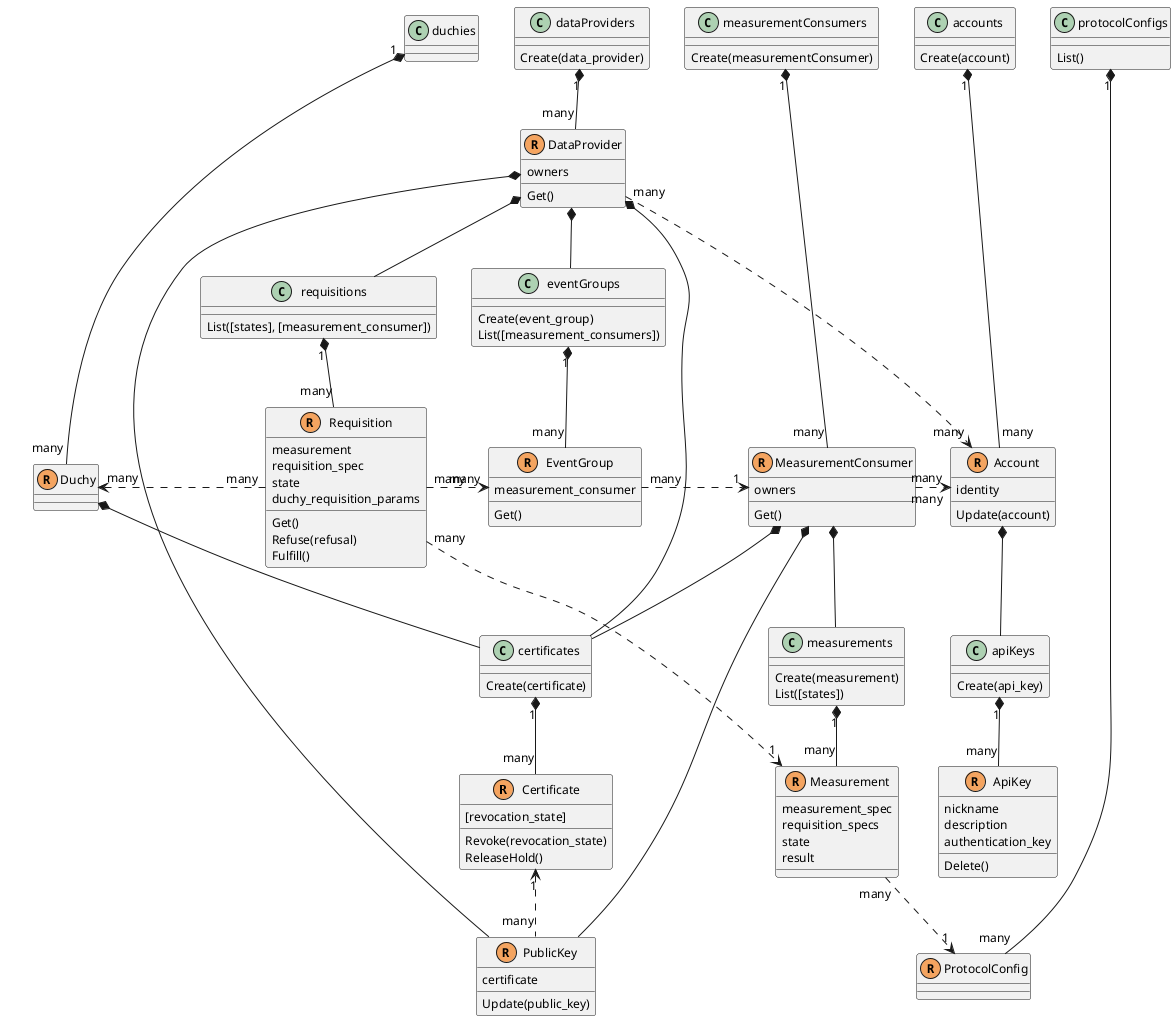 @startuml

!unquoted procedure resource($type)
  class $type << (R, SandyBrown) >>
!endprocedure
!unquoted procedure collection($name, $type)
  $name "1" *-- "many" $type
  object $name
!endprocedure

skinparam default {
  fontName "Roboto Mono"
  fontSize 12
}

resource(Certificate) {
  [revocation_state]
  Revoke(revocation_state)
  ReleaseHold()
}
resource(PublicKey) {
  certificate
  Update(public_key)
}

resource(Duchy) {
}
resource(DataProvider) {
  owners
  Get()
}
resource(MeasurementConsumer) {
  owners
  Get()
}
resource(ProtocolConfig) {
}
resource(Measurement) {
  measurement_spec
  requisition_specs
  state
  result
}
resource(Account) {
  identity
  Update(account)
}

together {
  collection(duchies, Duchy) {
  }
  collection(measurementConsumers, MeasurementConsumer) {
    Create(measurementConsumer)
  }
  collection(dataProviders, DataProvider) {
    Create(data_provider)
  }
  collection(protocolConfigs, ProtocolConfig) {
    List()
  }
  collection(accounts, Account) {
    Create(account)
  }
}

collection(certificates, Certificate) {
  Create(certificate)
}
collection(requisitions, Requisition) {
  List([states], [measurement_consumer])
}
collection(eventGroups, EventGroup) {
  Create(event_group)
  List([measurement_consumers])
}
collection(measurements, Measurement) {
  Create(measurement)
  List([states])
}
collection(apiKeys, ApiKey) {
  Create(api_key)
}

resource(Requisition) {
  measurement
  requisition_spec
  state
  duchy_requisition_params
  Get()
  Refuse(refusal)
  Fulfill()
}
resource(EventGroup) {
  measurement_consumer
  Get()
}
resource(ApiKey) {
  nickname
  description
  authentication_key
  Delete()
}

Certificate "1" <.. "many" PublicKey

Duchy *-- certificates

DataProvider *-- eventGroups
DataProvider *-- requisitions
DataProvider *-- certificates
DataProvider *-- PublicKey
EventGroup "many" .> "1" MeasurementConsumer

'DataProviderPublicKey -[hidden]-> requisitions

Requisition "many" .> "many" EventGroup
Requisition "many" .> "1" Measurement
Duchy "many" <. "many" Requisition

MeasurementConsumer *-- measurements
MeasurementConsumer *-- certificates
MeasurementConsumer *-- PublicKey
Measurement "many" ..> "1" ProtocolConfig

Account *-- apiKeys
MeasurementConsumer "many" .> " many" Account
DataProvider "many" .> "many" Account

@enduml